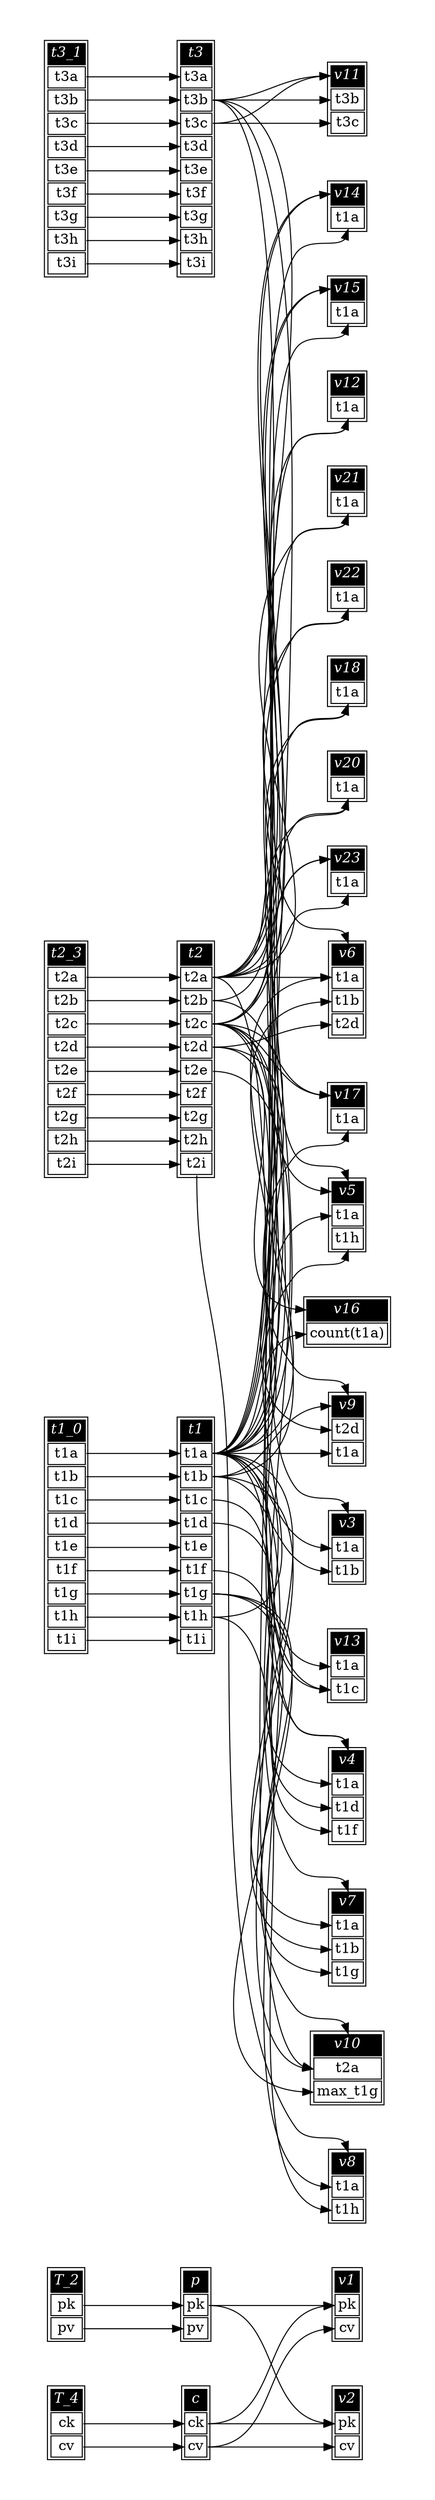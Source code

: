 // Automatically generated by SQLFlowTestSuite


digraph {
  graph [pad="0.5" nodesep="0.5" ranksep="1" fontname="Helvetica" rankdir=LR];
  node [shape=plaintext]

  
"T_2" [color="black" label=<
<table>
  <tr><td bgcolor="black" port="nodeName"><i><font color="white">T_2</font></i></td></tr>
  <tr><td port="0">pk</td></tr>
<tr><td port="1">pv</td></tr>
</table>>];
     

"T_4" [color="black" label=<
<table>
  <tr><td bgcolor="black" port="nodeName"><i><font color="white">T_4</font></i></td></tr>
  <tr><td port="0">ck</td></tr>
<tr><td port="1">cv</td></tr>
</table>>];
     

"c" [color="black" label=<
<table>
  <tr><td bgcolor="black" port="nodeName"><i><font color="white">c</font></i></td></tr>
  <tr><td port="0">ck</td></tr>
<tr><td port="1">cv</td></tr>
</table>>];
     

"p" [color="black" label=<
<table>
  <tr><td bgcolor="black" port="nodeName"><i><font color="white">p</font></i></td></tr>
  <tr><td port="0">pk</td></tr>
<tr><td port="1">pv</td></tr>
</table>>];
     

"t1" [color="black" label=<
<table>
  <tr><td bgcolor="black" port="nodeName"><i><font color="white">t1</font></i></td></tr>
  <tr><td port="0">t1a</td></tr>
<tr><td port="1">t1b</td></tr>
<tr><td port="2">t1c</td></tr>
<tr><td port="3">t1d</td></tr>
<tr><td port="4">t1e</td></tr>
<tr><td port="5">t1f</td></tr>
<tr><td port="6">t1g</td></tr>
<tr><td port="7">t1h</td></tr>
<tr><td port="8">t1i</td></tr>
</table>>];
     

"t1_0" [color="black" label=<
<table>
  <tr><td bgcolor="black" port="nodeName"><i><font color="white">t1_0</font></i></td></tr>
  <tr><td port="0">t1a</td></tr>
<tr><td port="1">t1b</td></tr>
<tr><td port="2">t1c</td></tr>
<tr><td port="3">t1d</td></tr>
<tr><td port="4">t1e</td></tr>
<tr><td port="5">t1f</td></tr>
<tr><td port="6">t1g</td></tr>
<tr><td port="7">t1h</td></tr>
<tr><td port="8">t1i</td></tr>
</table>>];
     

"t2" [color="black" label=<
<table>
  <tr><td bgcolor="black" port="nodeName"><i><font color="white">t2</font></i></td></tr>
  <tr><td port="0">t2a</td></tr>
<tr><td port="1">t2b</td></tr>
<tr><td port="2">t2c</td></tr>
<tr><td port="3">t2d</td></tr>
<tr><td port="4">t2e</td></tr>
<tr><td port="5">t2f</td></tr>
<tr><td port="6">t2g</td></tr>
<tr><td port="7">t2h</td></tr>
<tr><td port="8">t2i</td></tr>
</table>>];
     

"t2_3" [color="black" label=<
<table>
  <tr><td bgcolor="black" port="nodeName"><i><font color="white">t2_3</font></i></td></tr>
  <tr><td port="0">t2a</td></tr>
<tr><td port="1">t2b</td></tr>
<tr><td port="2">t2c</td></tr>
<tr><td port="3">t2d</td></tr>
<tr><td port="4">t2e</td></tr>
<tr><td port="5">t2f</td></tr>
<tr><td port="6">t2g</td></tr>
<tr><td port="7">t2h</td></tr>
<tr><td port="8">t2i</td></tr>
</table>>];
     

"t3" [color="black" label=<
<table>
  <tr><td bgcolor="black" port="nodeName"><i><font color="white">t3</font></i></td></tr>
  <tr><td port="0">t3a</td></tr>
<tr><td port="1">t3b</td></tr>
<tr><td port="2">t3c</td></tr>
<tr><td port="3">t3d</td></tr>
<tr><td port="4">t3e</td></tr>
<tr><td port="5">t3f</td></tr>
<tr><td port="6">t3g</td></tr>
<tr><td port="7">t3h</td></tr>
<tr><td port="8">t3i</td></tr>
</table>>];
     

"t3_1" [color="black" label=<
<table>
  <tr><td bgcolor="black" port="nodeName"><i><font color="white">t3_1</font></i></td></tr>
  <tr><td port="0">t3a</td></tr>
<tr><td port="1">t3b</td></tr>
<tr><td port="2">t3c</td></tr>
<tr><td port="3">t3d</td></tr>
<tr><td port="4">t3e</td></tr>
<tr><td port="5">t3f</td></tr>
<tr><td port="6">t3g</td></tr>
<tr><td port="7">t3h</td></tr>
<tr><td port="8">t3i</td></tr>
</table>>];
     

"v1" [color="black" label=<
<table>
  <tr><td bgcolor="black" port="nodeName"><i><font color="white">v1</font></i></td></tr>
  <tr><td port="0">pk</td></tr>
<tr><td port="1">cv</td></tr>
</table>>];
     

"v10" [color="black" label=<
<table>
  <tr><td bgcolor="black" port="nodeName"><i><font color="white">v10</font></i></td></tr>
  <tr><td port="0">t2a</td></tr>
<tr><td port="1">max_t1g</td></tr>
</table>>];
     

"v11" [color="black" label=<
<table>
  <tr><td bgcolor="black" port="nodeName"><i><font color="white">v11</font></i></td></tr>
  <tr><td port="0">t3b</td></tr>
<tr><td port="1">t3c</td></tr>
</table>>];
     

"v12" [color="black" label=<
<table>
  <tr><td bgcolor="black" port="nodeName"><i><font color="white">v12</font></i></td></tr>
  <tr><td port="0">t1a</td></tr>
</table>>];
     

"v13" [color="black" label=<
<table>
  <tr><td bgcolor="black" port="nodeName"><i><font color="white">v13</font></i></td></tr>
  <tr><td port="0">t1a</td></tr>
<tr><td port="1">t1c</td></tr>
</table>>];
     

"v14" [color="black" label=<
<table>
  <tr><td bgcolor="black" port="nodeName"><i><font color="white">v14</font></i></td></tr>
  <tr><td port="0">t1a</td></tr>
</table>>];
     

"v15" [color="black" label=<
<table>
  <tr><td bgcolor="black" port="nodeName"><i><font color="white">v15</font></i></td></tr>
  <tr><td port="0">t1a</td></tr>
</table>>];
     

"v16" [color="black" label=<
<table>
  <tr><td bgcolor="black" port="nodeName"><i><font color="white">v16</font></i></td></tr>
  <tr><td port="0">count(t1a)</td></tr>
</table>>];
     

"v17" [color="black" label=<
<table>
  <tr><td bgcolor="black" port="nodeName"><i><font color="white">v17</font></i></td></tr>
  <tr><td port="0">t1a</td></tr>
</table>>];
     

"v18" [color="black" label=<
<table>
  <tr><td bgcolor="black" port="nodeName"><i><font color="white">v18</font></i></td></tr>
  <tr><td port="0">t1a</td></tr>
</table>>];
     

"v2" [color="black" label=<
<table>
  <tr><td bgcolor="black" port="nodeName"><i><font color="white">v2</font></i></td></tr>
  <tr><td port="0">pk</td></tr>
<tr><td port="1">cv</td></tr>
</table>>];
     

"v20" [color="black" label=<
<table>
  <tr><td bgcolor="black" port="nodeName"><i><font color="white">v20</font></i></td></tr>
  <tr><td port="0">t1a</td></tr>
</table>>];
     

"v21" [color="black" label=<
<table>
  <tr><td bgcolor="black" port="nodeName"><i><font color="white">v21</font></i></td></tr>
  <tr><td port="0">t1a</td></tr>
</table>>];
     

"v22" [color="black" label=<
<table>
  <tr><td bgcolor="black" port="nodeName"><i><font color="white">v22</font></i></td></tr>
  <tr><td port="0">t1a</td></tr>
</table>>];
     

"v23" [color="black" label=<
<table>
  <tr><td bgcolor="black" port="nodeName"><i><font color="white">v23</font></i></td></tr>
  <tr><td port="0">t1a</td></tr>
</table>>];
     

"v3" [color="black" label=<
<table>
  <tr><td bgcolor="black" port="nodeName"><i><font color="white">v3</font></i></td></tr>
  <tr><td port="0">t1a</td></tr>
<tr><td port="1">t1b</td></tr>
</table>>];
     

"v4" [color="black" label=<
<table>
  <tr><td bgcolor="black" port="nodeName"><i><font color="white">v4</font></i></td></tr>
  <tr><td port="0">t1a</td></tr>
<tr><td port="1">t1d</td></tr>
<tr><td port="2">t1f</td></tr>
</table>>];
     

"v5" [color="black" label=<
<table>
  <tr><td bgcolor="black" port="nodeName"><i><font color="white">v5</font></i></td></tr>
  <tr><td port="0">t1a</td></tr>
<tr><td port="1">t1h</td></tr>
</table>>];
     

"v6" [color="black" label=<
<table>
  <tr><td bgcolor="black" port="nodeName"><i><font color="white">v6</font></i></td></tr>
  <tr><td port="0">t1a</td></tr>
<tr><td port="1">t1b</td></tr>
<tr><td port="2">t2d</td></tr>
</table>>];
     

"v7" [color="black" label=<
<table>
  <tr><td bgcolor="black" port="nodeName"><i><font color="white">v7</font></i></td></tr>
  <tr><td port="0">t1a</td></tr>
<tr><td port="1">t1b</td></tr>
<tr><td port="2">t1g</td></tr>
</table>>];
     

"v8" [color="black" label=<
<table>
  <tr><td bgcolor="black" port="nodeName"><i><font color="white">v8</font></i></td></tr>
  <tr><td port="0">t1a</td></tr>
<tr><td port="1">t1h</td></tr>
</table>>];
     

"v9" [color="black" label=<
<table>
  <tr><td bgcolor="black" port="nodeName"><i><font color="white">v9</font></i></td></tr>
  <tr><td port="0">t2d</td></tr>
<tr><td port="1">t1a</td></tr>
</table>>];
     
  "T_2":0 -> "p":0;
"T_2":1 -> "p":1;
"T_4":0 -> "c":0;
"T_4":1 -> "c":1;
"c":0 -> "v1":0;
"c":0 -> "v2":0;
"c":1 -> "v1":1;
"c":1 -> "v2":1;
"p":0 -> "v1":0;
"p":0 -> "v2":0;
"t1":0 -> "v10":0;
"t1":0 -> "v12":0;
"t1":0 -> "v13":0;
"t1":0 -> "v14":0;
"t1":0 -> "v15":0;
"t1":0 -> "v16":0;
"t1":0 -> "v17":0;
"t1":0 -> "v18":0;
"t1":0 -> "v20":0;
"t1":0 -> "v21":0;
"t1":0 -> "v22":0;
"t1":0 -> "v23":0;
"t1":0 -> "v3":0;
"t1":0 -> "v4":0;
"t1":0 -> "v5":0;
"t1":0 -> "v6":0;
"t1":0 -> "v7":0;
"t1":0 -> "v8":0;
"t1":0 -> "v9":1;
"t1":1 -> "v3":1;
"t1":1 -> "v6":1;
"t1":1 -> "v7":1;
"t1":1 -> "v9":nodeName;
"t1":2 -> "v13":1;
"t1":3 -> "v4":1;
"t1":5 -> "v4":2;
"t1":6 -> "v10":1;
"t1":6 -> "v10":nodeName;
"t1":6 -> "v7":2;
"t1":7 -> "v5":1;
"t1":7 -> "v8":1;
"t1_0":0 -> "t1":0;
"t1_0":1 -> "t1":1;
"t1_0":2 -> "t1":2;
"t1_0":3 -> "t1":3;
"t1_0":4 -> "t1":4;
"t1_0":5 -> "t1":5;
"t1_0":6 -> "t1":6;
"t1_0":7 -> "t1":7;
"t1_0":8 -> "t1":8;
"t2":0 -> "v10":0;
"t2":0 -> "v12":0;
"t2":0 -> "v14":nodeName;
"t2":0 -> "v15":nodeName;
"t2":0 -> "v18":0;
"t2":0 -> "v20":0;
"t2":0 -> "v21":0;
"t2":0 -> "v22":0;
"t2":0 -> "v6":0;
"t2":1 -> "v17":nodeName;
"t2":1 -> "v23":nodeName;
"t2":2 -> "v13":1;
"t2":2 -> "v14":nodeName;
"t2":2 -> "v15":nodeName;
"t2":2 -> "v17":nodeName;
"t2":2 -> "v23":nodeName;
"t2":2 -> "v3":nodeName;
"t2":2 -> "v4":nodeName;
"t2":2 -> "v5":nodeName;
"t2":2 -> "v9":nodeName;
"t2":3 -> "v16":nodeName;
"t2":3 -> "v6":2;
"t2":3 -> "v9":0;
"t2":4 -> "v7":nodeName;
"t2":8 -> "v8":nodeName;
"t2_3":0 -> "t2":0;
"t2_3":1 -> "t2":1;
"t2_3":2 -> "t2":2;
"t2_3":3 -> "t2":3;
"t2_3":4 -> "t2":4;
"t2_3":5 -> "t2":5;
"t2_3":6 -> "t2":6;
"t2_3":7 -> "t2":7;
"t2_3":8 -> "t2":8;
"t3":1 -> "v11":0;
"t3":1 -> "v11":nodeName;
"t3":1 -> "v4":nodeName;
"t3":1 -> "v5":nodeName;
"t3":1 -> "v6":nodeName;
"t3":2 -> "v11":1;
"t3":2 -> "v11":nodeName;
"t3_1":0 -> "t3":0;
"t3_1":1 -> "t3":1;
"t3_1":2 -> "t3":2;
"t3_1":3 -> "t3":3;
"t3_1":4 -> "t3":4;
"t3_1":5 -> "t3":5;
"t3_1":6 -> "t3":6;
"t3_1":7 -> "t3":7;
"t3_1":8 -> "t3":8;
}
       
